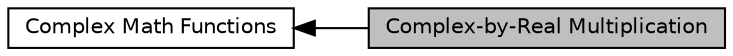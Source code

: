 digraph "Complex-by-Real Multiplication"
{
  edge [fontname="Helvetica",fontsize="10",labelfontname="Helvetica",labelfontsize="10"];
  node [fontname="Helvetica",fontsize="10",shape=box];
  rankdir=LR;
  Node1 [label="Complex-by-Real Multiplication",height=0.2,width=0.4,color="black", fillcolor="grey75", style="filled", fontcolor="black",tooltip=" "];
  Node2 [label="Complex Math Functions",height=0.2,width=0.4,color="black", fillcolor="white", style="filled",URL="$group__group_cmplx_math.html",tooltip=" "];
  Node2->Node1 [shape=plaintext, dir="back", style="solid"];
}
